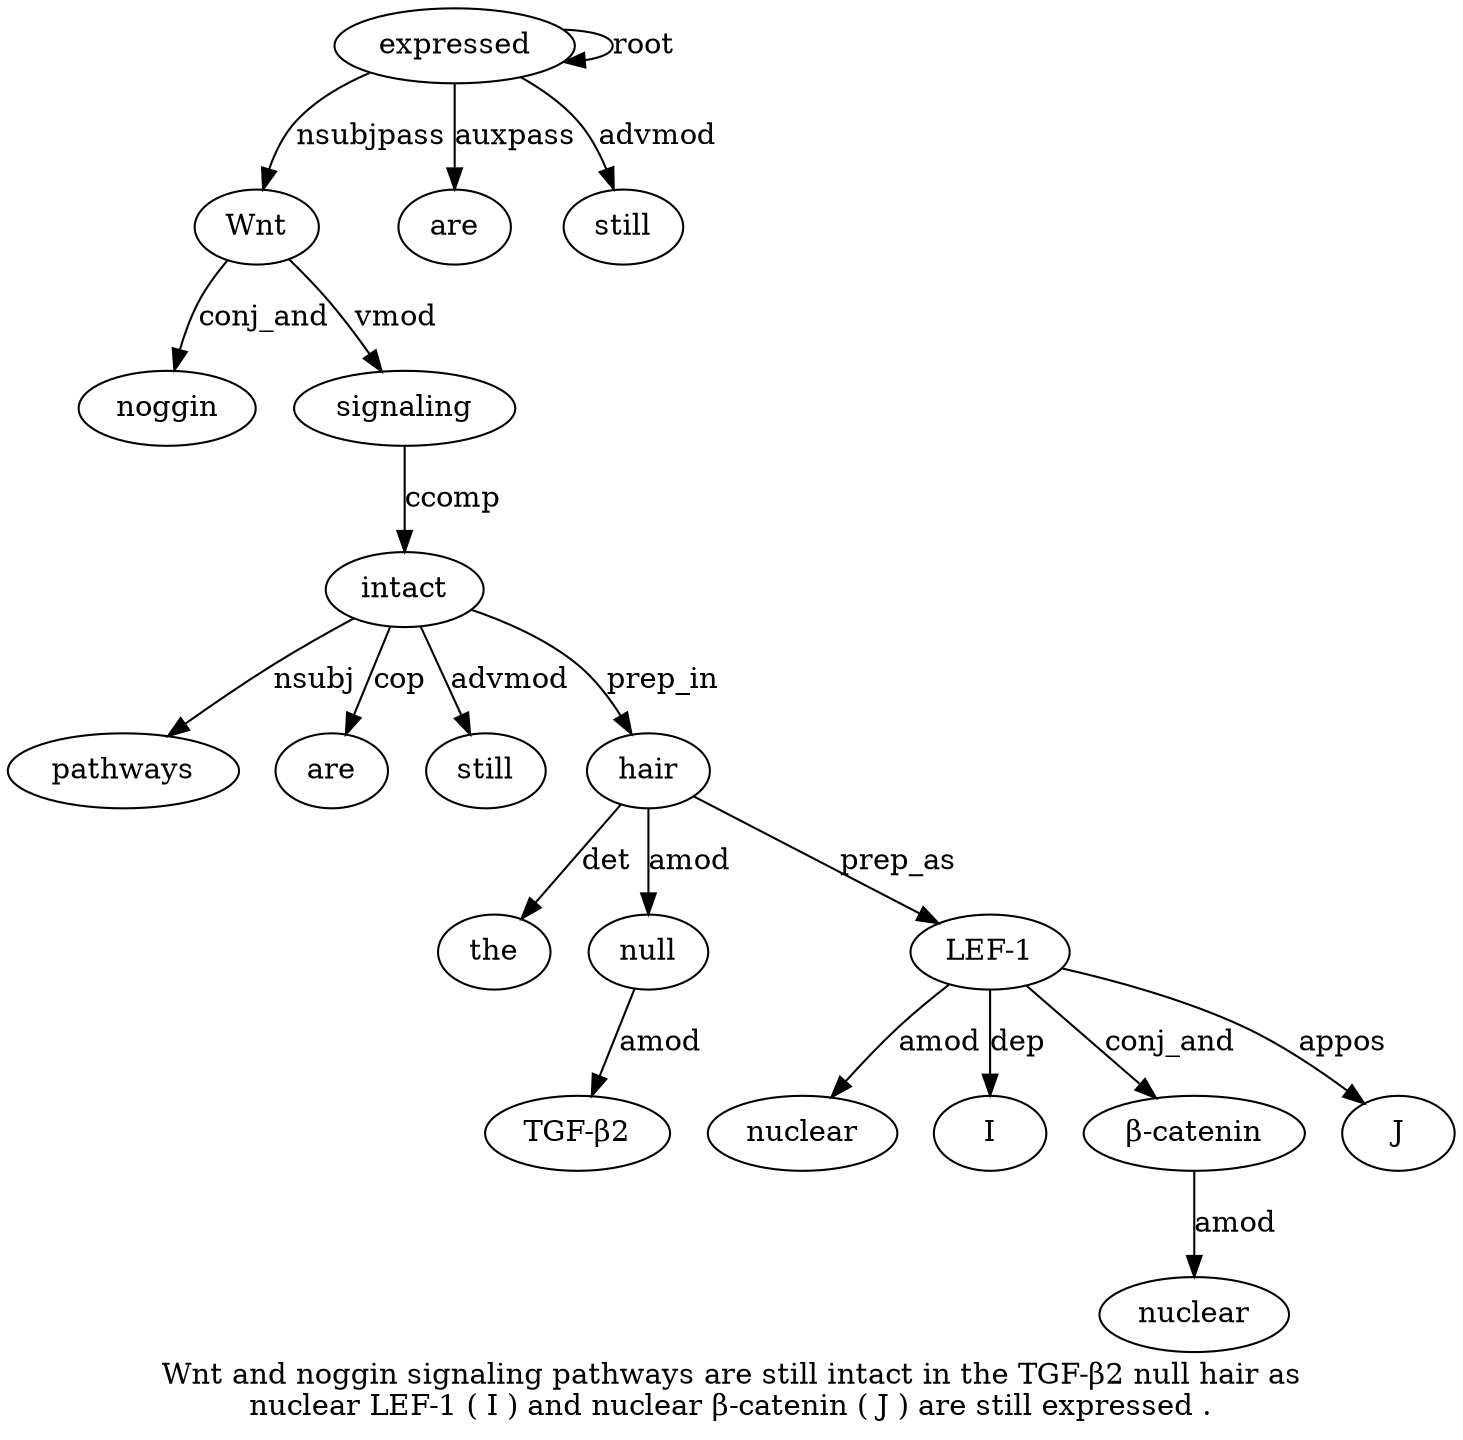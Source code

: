 digraph "Wnt and noggin signaling pathways are still intact in the TGF-β2 null hair as nuclear LEF-1 ( I ) and nuclear β-catenin ( J ) are still expressed ." {
label="Wnt and noggin signaling pathways are still intact in the TGF-β2 null hair as
nuclear LEF-1 ( I ) and nuclear β-catenin ( J ) are still expressed .";
expressed28 [style=filled, fillcolor=white, label=expressed];
Wnt1 [style=filled, fillcolor=white, label=Wnt];
expressed28 -> Wnt1  [label=nsubjpass];
noggin3 [style=filled, fillcolor=white, label=noggin];
Wnt1 -> noggin3  [label=conj_and];
signaling4 [style=filled, fillcolor=white, label=signaling];
Wnt1 -> signaling4  [label=vmod];
intact8 [style=filled, fillcolor=white, label=intact];
pathways5 [style=filled, fillcolor=white, label=pathways];
intact8 -> pathways5  [label=nsubj];
are6 [style=filled, fillcolor=white, label=are];
intact8 -> are6  [label=cop];
still7 [style=filled, fillcolor=white, label=still];
intact8 -> still7  [label=advmod];
signaling4 -> intact8  [label=ccomp];
hair13 [style=filled, fillcolor=white, label=hair];
the10 [style=filled, fillcolor=white, label=the];
hair13 -> the10  [label=det];
null12 [style=filled, fillcolor=white, label=null];
"TGF-β211" [style=filled, fillcolor=white, label="TGF-β2"];
null12 -> "TGF-β211"  [label=amod];
hair13 -> null12  [label=amod];
intact8 -> hair13  [label=prep_in];
"LEF-16" [style=filled, fillcolor=white, label="LEF-1"];
nuclear15 [style=filled, fillcolor=white, label=nuclear];
"LEF-16" -> nuclear15  [label=amod];
hair13 -> "LEF-16"  [label=prep_as];
I18 [style=filled, fillcolor=white, label=I];
"LEF-16" -> I18  [label=dep];
"β-catenin22" [style=filled, fillcolor=white, label="β-catenin"];
nuclear21 [style=filled, fillcolor=white, label=nuclear];
"β-catenin22" -> nuclear21  [label=amod];
"LEF-16" -> "β-catenin22"  [label=conj_and];
J24 [style=filled, fillcolor=white, label=J];
"LEF-16" -> J24  [label=appos];
are26 [style=filled, fillcolor=white, label=are];
expressed28 -> are26  [label=auxpass];
still27 [style=filled, fillcolor=white, label=still];
expressed28 -> still27  [label=advmod];
expressed28 -> expressed28  [label=root];
}
